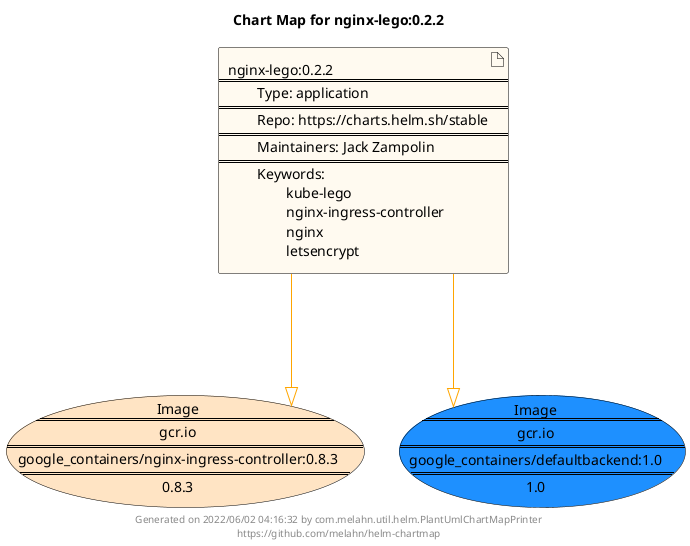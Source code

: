 @startuml
skinparam linetype ortho
skinparam backgroundColor white
skinparam usecaseBorderColor black
skinparam usecaseArrowColor LightSlateGray
skinparam artifactBorderColor black
skinparam artifactArrowColor LightSlateGray

title Chart Map for nginx-lego:0.2.2

'There is one referenced Helm Chart
artifact "nginx-lego:0.2.2\n====\n\tType: application\n====\n\tRepo: https://charts.helm.sh/stable\n====\n\tMaintainers: Jack Zampolin\n====\n\tKeywords: \n\t\tkube-lego\n\t\tnginx-ingress-controller\n\t\tnginx\n\t\tletsencrypt" as nginx_lego_0_2_2 #FloralWhite

'There are 2 referenced Docker Images
usecase "Image\n====\ngcr.io\n====\ngoogle_containers/nginx-ingress-controller:0.8.3\n====\n0.8.3" as gcr_io_google_containers_nginx_ingress_controller_0_8_3 #Bisque
usecase "Image\n====\ngcr.io\n====\ngoogle_containers/defaultbackend:1.0\n====\n1.0" as gcr_io_google_containers_defaultbackend_1_0 #DodgerBlue

'Chart Dependencies
nginx_lego_0_2_2--[#orange]-|>gcr_io_google_containers_defaultbackend_1_0
nginx_lego_0_2_2--[#orange]-|>gcr_io_google_containers_nginx_ingress_controller_0_8_3

center footer Generated on 2022/06/02 04:16:32 by com.melahn.util.helm.PlantUmlChartMapPrinter\nhttps://github.com/melahn/helm-chartmap
@enduml

